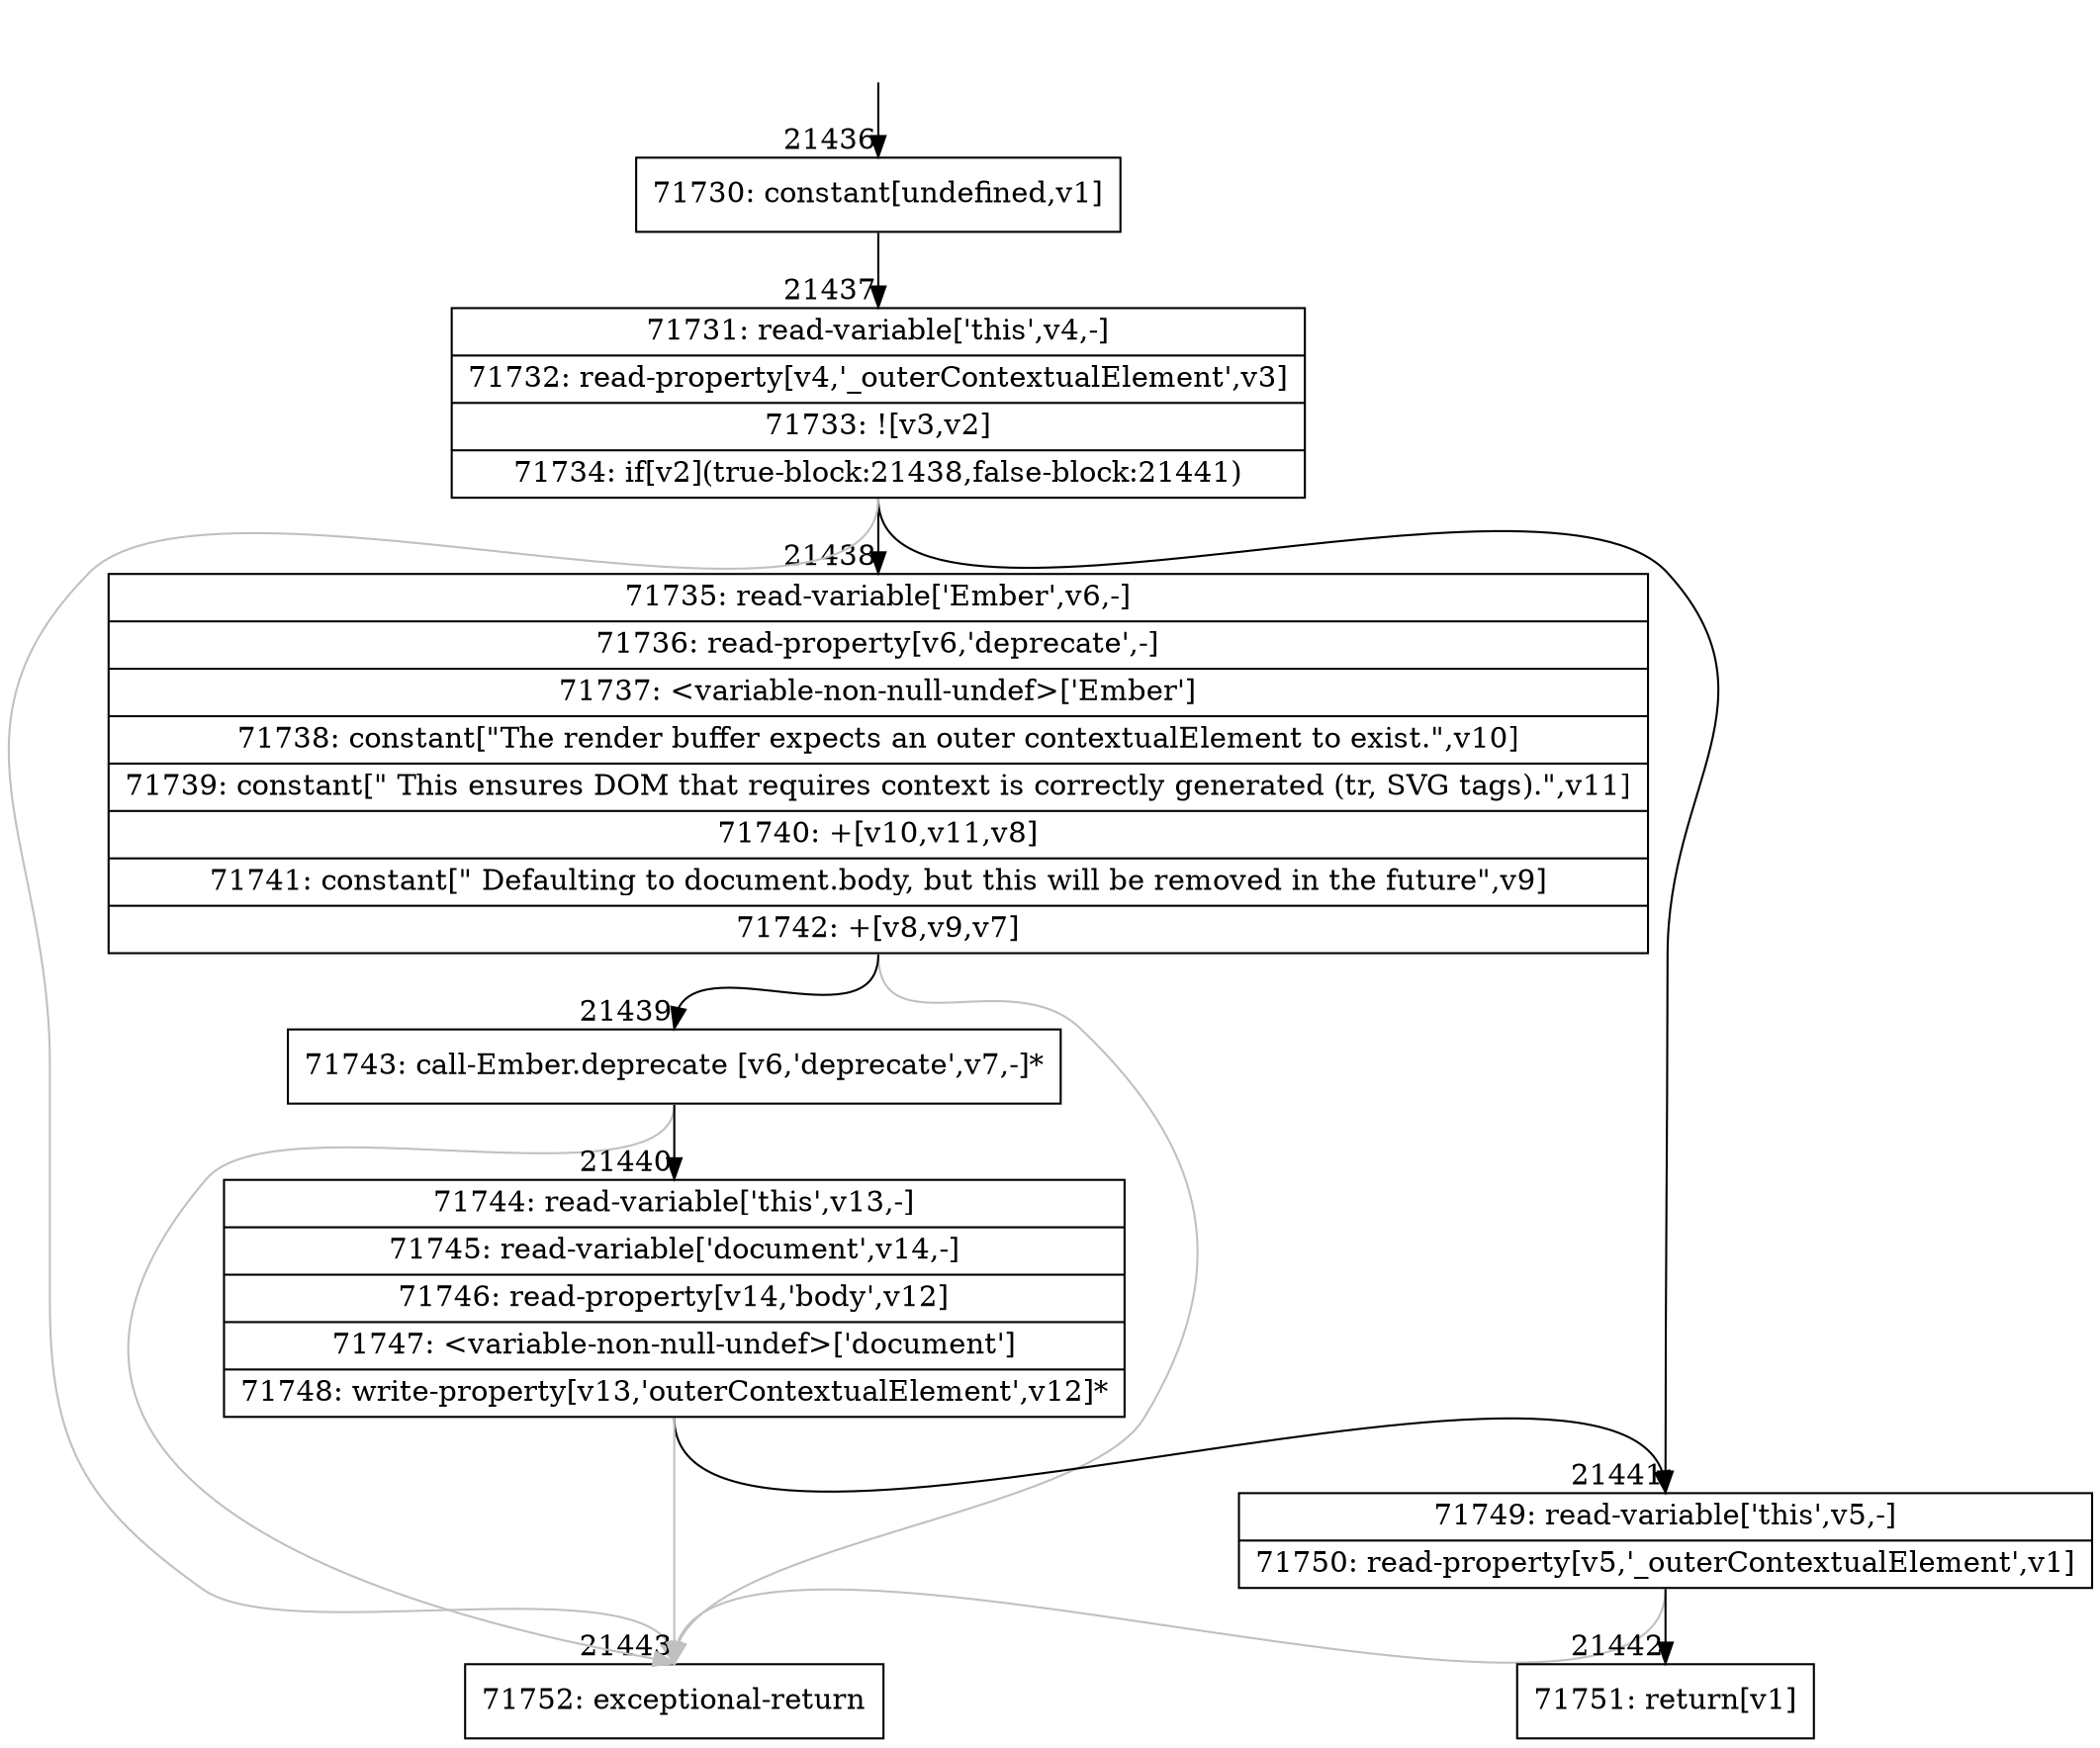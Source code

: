 digraph {
rankdir="TD"
BB_entry1872[shape=none,label=""];
BB_entry1872 -> BB21436 [tailport=s, headport=n, headlabel="    21436"]
BB21436 [shape=record label="{71730: constant[undefined,v1]}" ] 
BB21436 -> BB21437 [tailport=s, headport=n, headlabel="      21437"]
BB21437 [shape=record label="{71731: read-variable['this',v4,-]|71732: read-property[v4,'_outerContextualElement',v3]|71733: ![v3,v2]|71734: if[v2](true-block:21438,false-block:21441)}" ] 
BB21437 -> BB21438 [tailport=s, headport=n, headlabel="      21438"]
BB21437 -> BB21441 [tailport=s, headport=n, headlabel="      21441"]
BB21437 -> BB21443 [tailport=s, headport=n, color=gray, headlabel="      21443"]
BB21438 [shape=record label="{71735: read-variable['Ember',v6,-]|71736: read-property[v6,'deprecate',-]|71737: \<variable-non-null-undef\>['Ember']|71738: constant[\"The render buffer expects an outer contextualElement to exist.\",v10]|71739: constant[\" This ensures DOM that requires context is correctly generated (tr, SVG tags).\",v11]|71740: +[v10,v11,v8]|71741: constant[\" Defaulting to document.body, but this will be removed in the future\",v9]|71742: +[v8,v9,v7]}" ] 
BB21438 -> BB21439 [tailport=s, headport=n, headlabel="      21439"]
BB21438 -> BB21443 [tailport=s, headport=n, color=gray]
BB21439 [shape=record label="{71743: call-Ember.deprecate [v6,'deprecate',v7,-]*}" ] 
BB21439 -> BB21440 [tailport=s, headport=n, headlabel="      21440"]
BB21439 -> BB21443 [tailport=s, headport=n, color=gray]
BB21440 [shape=record label="{71744: read-variable['this',v13,-]|71745: read-variable['document',v14,-]|71746: read-property[v14,'body',v12]|71747: \<variable-non-null-undef\>['document']|71748: write-property[v13,'outerContextualElement',v12]*}" ] 
BB21440 -> BB21441 [tailport=s, headport=n]
BB21440 -> BB21443 [tailport=s, headport=n, color=gray]
BB21441 [shape=record label="{71749: read-variable['this',v5,-]|71750: read-property[v5,'_outerContextualElement',v1]}" ] 
BB21441 -> BB21442 [tailport=s, headport=n, headlabel="      21442"]
BB21441 -> BB21443 [tailport=s, headport=n, color=gray]
BB21442 [shape=record label="{71751: return[v1]}" ] 
BB21443 [shape=record label="{71752: exceptional-return}" ] 
//#$~ 40273
}
